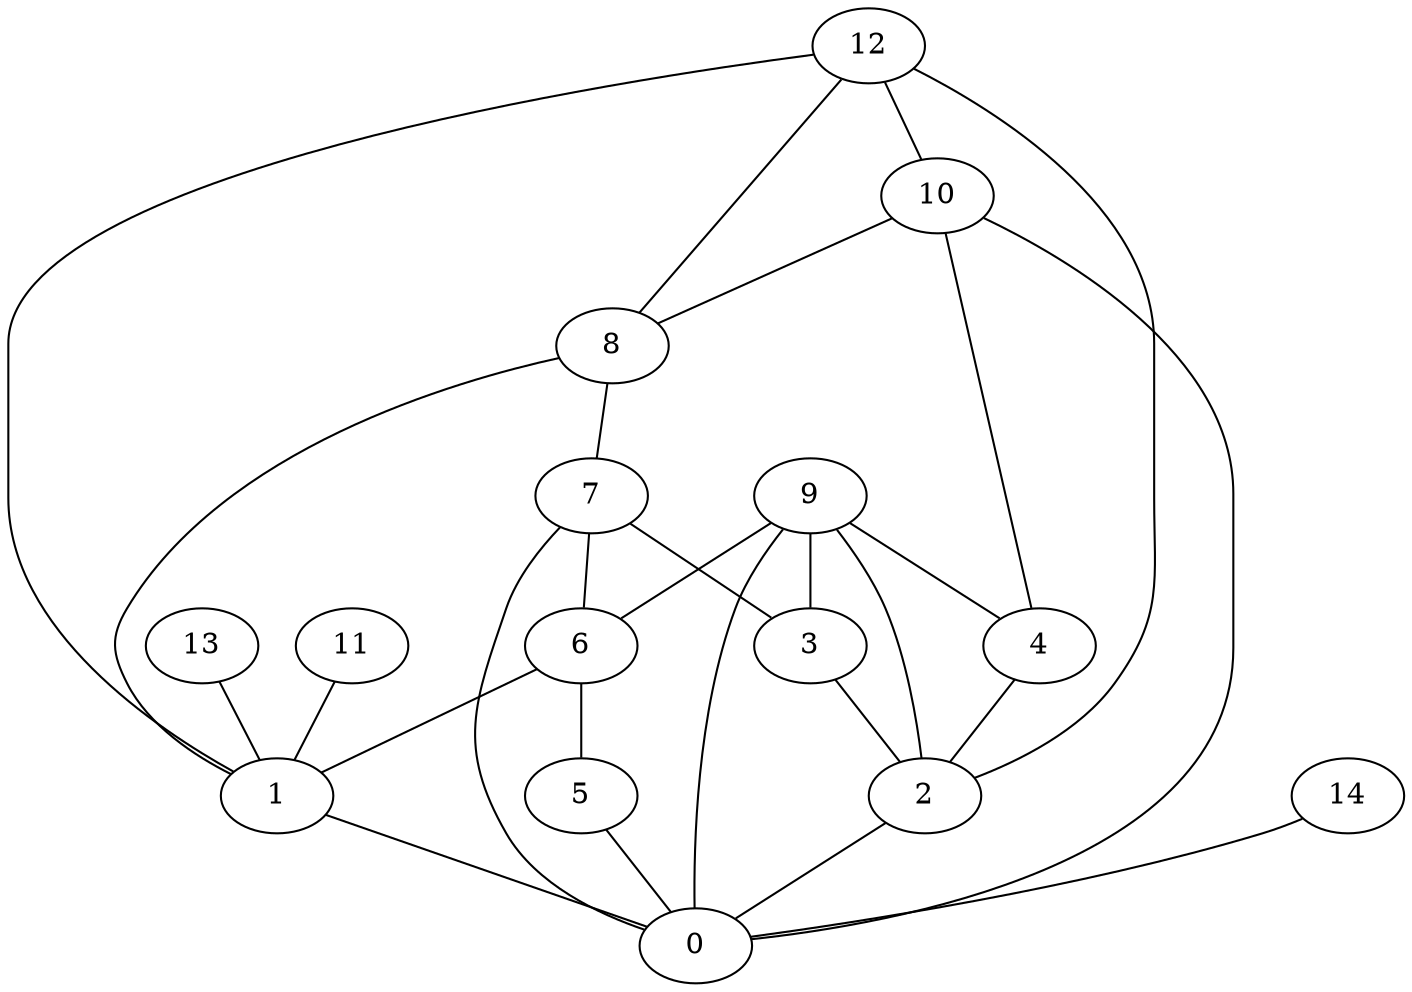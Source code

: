 digraph "sensornet-topology" {
label = "";
rankdir="BT";"0"->"1" [arrowhead = "both"] 
"0"->"2" [arrowhead = "both"] 
"0"->"5" [arrowhead = "both"] 
"0"->"7" [arrowhead = "both"] 
"0"->"9" [arrowhead = "both"] 
"0"->"10" [arrowhead = "both"] 
"0"->"14" [arrowhead = "both"] 
"1"->"6" [arrowhead = "both"] 
"1"->"8" [arrowhead = "both"] 
"1"->"11" [arrowhead = "both"] 
"1"->"12" [arrowhead = "both"] 
"1"->"13" [arrowhead = "both"] 
"2"->"3" [arrowhead = "both"] 
"2"->"4" [arrowhead = "both"] 
"2"->"9" [arrowhead = "both"] 
"2"->"12" [arrowhead = "both"] 
"3"->"7" [arrowhead = "both"] 
"3"->"9" [arrowhead = "both"] 
"4"->"9" [arrowhead = "both"] 
"4"->"10" [arrowhead = "both"] 
"5"->"6" [arrowhead = "both"] 
"6"->"7" [arrowhead = "both"] 
"6"->"9" [arrowhead = "both"] 
"7"->"8" [arrowhead = "both"] 
"8"->"10" [arrowhead = "both"] 
"8"->"12" [arrowhead = "both"] 
"10"->"12" [arrowhead = "both"] 
}